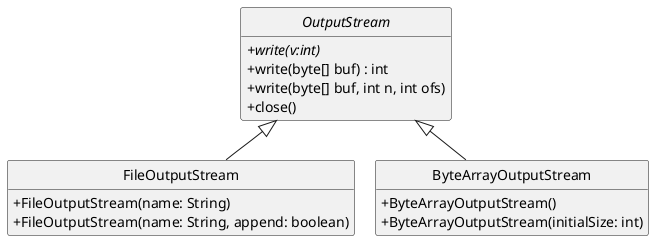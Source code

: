 @startuml
'https://plantuml.com/class-diagram
skinparam nodesep 20
skinparam ranksep 40
skinparam classAttributeIconSize 0
hide empty members
skinparam style strictuml
hide circle

abstract class OutputStream {
    +{abstract}write(v:int)
    +write(byte[] buf) : int
    +write(byte[] buf, int n, int ofs)
    +close()
}

class FileOutputStream extends OutputStream {
    +FileOutputStream(name: String)
    +FileOutputStream(name: String, append: boolean)
}

class ByteArrayOutputStream extends OutputStream {
    +ByteArrayOutputStream()
    +ByteArrayOutputStream(initialSize: int)
}


@enduml